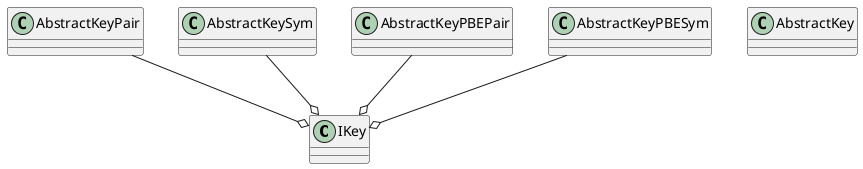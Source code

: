 @startuml

class IKey{
}

class AbstractKey{
} 

class AbstractKeyPair{
} 

class AbstractKeySym{
} 

class AbstractKeyPBEPair{
} 

class AbstractKeyPBESym{
} 

AbstractKeyPair --o IKey
AbstractKeySym --o IKey
AbstractKeyPBESym --o IKey
AbstractKeyPBEPair --o IKey



@enduml
